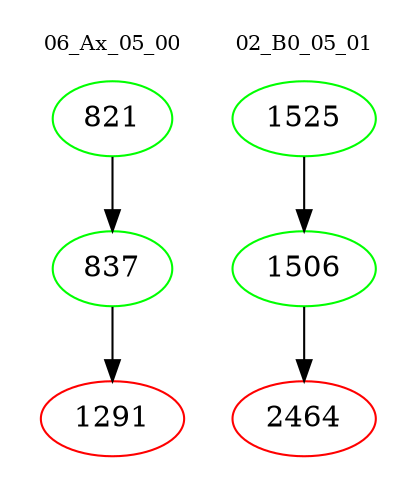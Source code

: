 digraph{
subgraph cluster_0 {
color = white
label = "06_Ax_05_00";
fontsize=10;
T0_821 [label="821", color="green"]
T0_821 -> T0_837 [color="black"]
T0_837 [label="837", color="green"]
T0_837 -> T0_1291 [color="black"]
T0_1291 [label="1291", color="red"]
}
subgraph cluster_1 {
color = white
label = "02_B0_05_01";
fontsize=10;
T1_1525 [label="1525", color="green"]
T1_1525 -> T1_1506 [color="black"]
T1_1506 [label="1506", color="green"]
T1_1506 -> T1_2464 [color="black"]
T1_2464 [label="2464", color="red"]
}
}
